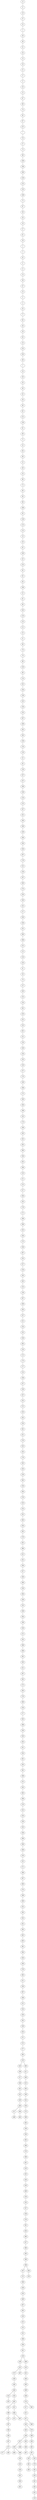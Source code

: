 graph G {
  12;
  8;
  19;
  37;
  25;
  5;
  30;
  46;
  31;
  34;
  13;
  20;
  21;
  17;
  9;
  33;
  15;
  67;
  68;
  74;
  85;
  97;
  137;
  7;
  76;
  57;
  73;
  98;
  109;
  108;
  190;
  129;
  125;
  133;
  148;
  72;
  87;
  38;
  26;
  18;
  27;
  61;
  29;
  2;
  3;
  42;
  6;
  11;
  14;
  36;
  47;
  23;
  0;
  4;
  35;
  77;
  95;
  44;
  28;
  63;
  16;
  152;
  105;
  48;
  1;
  24;
  39;
  50;
  40;
  45;
  56;
  60;
  82;
  121;
  159;
  91;
  99;
  71;
  55;
  94;
  69;
  22;
  49;
  54;
  86;
  75;
  90;
  84;
  96;
  169;
  93;
  128;
  113;
  115;
  10;
  59;
  62;
  100;
  43;
  155;
  65;
  92;
  64;
  106;
  52;
  81;
  80;
  102;
  110;
  122;
  111;
  53;
  51;
  66;
  78;
  79;
  88;
  120;
  89;
  114;
  101;
  104;
  139;
  142;
  130;
  135;
  187;
  189;
  162;
  185;
  136;
  116;
  118;
  32;
  83;
  126;
  107;
  147;
  168;
  138;
  119;
  123;
  167;
  161;
  160;
  166;
  149;
  246;
  164;
  256;
  297;
  179;
  131;
  156;
  197;
  200;
  274;
  250;
  193;
  141;
  117;
  230;
  236;
  231;
  260;
  206;
  215;
  112;
  124;
  143;
  41;
  58;
  70;
  127;
  163;
  132;
  154;
  181;
  220;
  222;
  223;
  201;
  151;
  134;
  140;
  144;
  103;
  150;
  157;
  170;
  146;
  198;
  175;
  180;
  184;
  188;
  145;
  174;
  199;
  183;
  191;
  292;
  300;
  194;
  202;
  208;
  210;
  211;
  213;
  217;
  204;
  192;
  178;
  171;
  186;
  296;
  232;
  244;
  273;
  258;
  267;
  253;
  227;
  218;
  195;
  182;
  153;
  158;
  207;
  209;
  203;
  237;
  221;
  224;
  225;
  228;
  305;
  216;
  172;
  173;
  177;
  214;
  238;
  257;
  239;
  247;
  255;
  272;
  233;
  242;
  254;
  261;
  321;
  270;
  323;
  165;
  176;
  205;
  243;
  229;
  265;
  234;
  304;
  278;
  310;
  314;
  352;
  285;
  334;
  262;
  279;
  291;
  366;
  412;
  241;
  294;
  327;
  240;
  306;
  226;
  284;
  249;
  235;
  248;
  264;
  196;
  259;
  212;
  245;
  288;
  268;
  302;
  293;
  251;
  287;
  282;
  275;
  283;
  276;
  280;
  318;
  277;
  303;
  388;
  326;
  320;
  345;
  351;
  354;
  301;
  263;
  281;
  298;
  315;
  343;
  363;
  308;
  219;
  252;
  316;
  328;
  333;
  338;
  309;
  266;
  269;
  319;
  322;
  271;
  286;
  307;
  360;
  374;
  289;
  290;
  325;
  295;
  332;
  341;
  395;
  402;
  403;
  381;
  364;
  350;
  340;
  378;
  382;
  311;
  359;
  397;
  348;
  312;
  324;
  330;
  342;
  339;
  353;
  371;
  375;
  377;
  385;
  470;
  450;
  299;
  317;
  346;
  361;
  425;
  429;
  400;
  471;
  496;
  494;
  485;
  490;
  411;
  406;
  413;
  393;
  349;
  355;
  356;
  373;
  389;
  365;
  336;
  344;
  392;
  396;
  370;
  399;
  401;
  419;
  432;
  426;
  459;
  408;
  329;
  335;
  337;
  358;
  376;
  391;
  454;
  460;
  427;
  380;
  383;
  368;
  398;
  347;
  372;
  390;
  428;
  424;
  409;
  407;
  405;
  416;
  415;
  313;
  331;
  386;
  394;
  441;
  418;
  438;
  422;
  473;
  449;
  440;
  404;
  414;
  423;
  434;
  465;
  431;
  369;
  357;
  367;
  384;
  436;
  447;
  472;
  477;
  483;
  451;
  468;
  475;
  497;
  487;
  489;
  410;
  452;
  484;
  493;
  499;
  448;
  474;
  417;
  421;
  457;
  443;
  463;
  446;
  437;
  439;
  469;
  488;
  430;
  433;
  458;
  461;
  464;
  481;
  486;
  492;
  466;
  467;
  479;
  498;
  456;
  462;
  387;
  435;
  491;
  495;
  453;
  379;
  362;
  420;
  442;
  445;
  455;
  478;
  480;
  482;
  444;
  476;
   12 -- 8;
   8 -- 19;
   19 -- 37;
   37 -- 25;
   25 -- 5;
   5 -- 30;
   30 -- 46;
   46 -- 31;
   31 -- 34;
   34 -- 13;
   13 -- 20;
   20 -- 21;
   21 -- 17;
   17 -- 9;
   9 -- 33;
   33 -- 15;
   15 -- 67;
   67 -- 68;
   68 -- 74;
   74 -- 85;
   85 -- 97;
   97 -- 137;
   137 -- 7;
   7 -- 76;
   76 -- 57;
   57 -- 73;
   73 -- 98;
   98 -- 109;
   109 -- 108;
   108 -- 190;
   190 -- 129;
   129 -- 125;
   125 -- 133;
   133 -- 148;
   148 -- 72;
   72 -- 87;
   87 -- 38;
   38 -- 26;
   26 -- 18;
   18 -- 27;
   27 -- 61;
   61 -- 29;
   29 -- 2;
   2 -- 3;
   3 -- 42;
   42 -- 6;
   6 -- 11;
   11 -- 14;
   14 -- 36;
   36 -- 47;
   47 -- 23;
   23 -- 0;
   0 -- 4;
   4 -- 35;
   35 -- 77;
   77 -- 95;
   95 -- 44;
   44 -- 28;
   28 -- 63;
   63 -- 16;
   16 -- 152;
   152 -- 105;
   105 -- 48;
   48 -- 1;
   1 -- 24;
   24 -- 39;
   39 -- 50;
   50 -- 40;
   40 -- 45;
   45 -- 56;
   56 -- 60;
   60 -- 82;
   82 -- 121;
   121 -- 159;
   159 -- 91;
   91 -- 99;
   99 -- 71;
   71 -- 55;
   55 -- 94;
   94 -- 69;
   69 -- 22;
   22 -- 49;
   49 -- 54;
   54 -- 86;
   86 -- 75;
   75 -- 90;
   90 -- 84;
   84 -- 96;
   96 -- 169;
   169 -- 93;
   93 -- 128;
   128 -- 113;
   113 -- 115;
   115 -- 10;
   10 -- 59;
   59 -- 62;
   62 -- 100;
   100 -- 43;
   43 -- 155;
   155 -- 65;
   65 -- 92;
   92 -- 64;
   64 -- 106;
   106 -- 52;
   52 -- 81;
   81 -- 80;
   80 -- 102;
   102 -- 110;
   110 -- 122;
   122 -- 111;
   111 -- 53;
   53 -- 51;
   51 -- 66;
   66 -- 78;
   78 -- 79;
   79 -- 88;
   88 -- 120;
   120 -- 89;
   89 -- 114;
   114 -- 101;
   101 -- 104;
   104 -- 139;
   139 -- 142;
   142 -- 130;
   130 -- 135;
   135 -- 187;
   187 -- 189;
   189 -- 162;
   162 -- 185;
   185 -- 136;
   136 -- 116;
   116 -- 118;
   118 -- 32;
   32 -- 83;
   83 -- 126;
   126 -- 107;
   107 -- 147;
   147 -- 168;
   168 -- 138;
   138 -- 119;
   119 -- 123;
   123 -- 167;
   167 -- 161;
   161 -- 160;
   160 -- 166;
   166 -- 149;
   149 -- 246;
   246 -- 164;
   164 -- 256;
   256 -- 297;
   297 -- 179;
   179 -- 131;
   131 -- 156;
   156 -- 197;
   197 -- 200;
   200 -- 274;
   274 -- 250;
   250 -- 193;
   193 -- 141;
   141 -- 117;
   117 -- 230;
   230 -- 236;
   236 -- 231;
   231 -- 260;
   260 -- 206;
   206 -- 215;
   215 -- 112;
   112 -- 124;
   124 -- 143;
   143 -- 41;
   41 -- 58;
   58 -- 70;
   70 -- 127;
   127 -- 163;
   163 -- 132;
   132 -- 154;
   154 -- 181;
   181 -- 220;
   220 -- 222;
   222 -- 223;
   223 -- 201;
   201 -- 151;
   151 -- 134;
   134 -- 140;
   140 -- 144;
   144 -- 103;
   103 -- 150;
   150 -- 157;
   157 -- 170;
   170 -- 146;
   146 -- 198;
   198 -- 175;
   175 -- 180;
   180 -- 184;
   184 -- 188;
   188 -- 145;
   145 -- 174;
   174 -- 199;
   199 -- 183;
   183 -- 191;
   191 -- 292;
   292 -- 300;
   300 -- 194;
   194 -- 202;
   202 -- 208;
   208 -- 210;
   210 -- 211;
   211 -- 213;
   213 -- 217;
   217 -- 204;
   204 -- 192;
   192 -- 178;
   178 -- 171;
   171 -- 186;
   186 -- 296;
   296 -- 232;
   232 -- 244;
   244 -- 273;
   273 -- 258;
   258 -- 267;
   267 -- 253;
   253 -- 227;
   227 -- 218;
   218 -- 195;
   195 -- 182;
   182 -- 153;
   153 -- 158;
   158 -- 207;
   207 -- 209;
   209 -- 203;
   203 -- 237;
   237 -- 221;
   221 -- 224;
   224 -- 225;
   225 -- 228;
   228 -- 305;
   305 -- 216;
   216 -- 172;
   172 -- 173;
   173 -- 177;
   177 -- 214;
   214 -- 238;
   238 -- 257;
   257 -- 239;
   239 -- 247;
   247 -- 255;
   255 -- 272;
   272 -- 233;
   233 -- 242;
   242 -- 254;
   254 -- 261;
   261 -- 321;
   321 -- 270;
   270 -- 323;
   323 -- 165;
   165 -- 176;
   176 -- 205;
   205 -- 243;
   243 -- 229;
   229 -- 265;
   265 -- 234;
   234 -- 304;
   304 -- 278;
   278 -- 310;
   310 -- 314;
   314 -- 352;
   352 -- 285;
   285 -- 334;
   334 -- 262;
   262 -- 279;
   279 -- 291;
   291 -- 366;
   366 -- 412;
   412 -- 241;
   241 -- 294;
   294 -- 327;
   327 -- 240;
   240 -- 306;
   306 -- 226;
   226 -- 284;
   284 -- 249;
   249 -- 235;
   235 -- 248;
   248 -- 264;
   264 -- 196;
   196 -- 259;
   259 -- 212;
   212 -- 245;
   245 -- 288;
   288 -- 268;
   268 -- 302;
   302 -- 293;
   293 -- 251;
   251 -- 287;
   287 -- 282;
   282 -- 275;
   275 -- 283;
   283 -- 276;
   276 -- 280;
   280 -- 318;
   318 -- 277;
   277 -- 303;
   303 -- 388;
   388 -- 326;
   326 -- 320;
   320 -- 345;
   345 -- 351;
   351 -- 354;
   354 -- 301;
   301 -- 263;
   263 -- 281;
   281 -- 298;
   298 -- 315;
   315 -- 343;
   343 -- 363;
   363 -- 308;
   308 -- 219;
   219 -- 252;
   252 -- 316;
   316 -- 328;
   328 -- 333;
   333 -- 338;
   338 -- 309;
   309 -- 266;
   266 -- 269;
   269 -- 319;
   319 -- 322;
   322 -- 271;
   271 -- 286;
   286 -- 307;
   307 -- 360;
   360 -- 374;
   374 -- 289;
   289 -- 290;
   290 -- 325;
   325 -- 295;
   295 -- 332;
   332 -- 341;
   341 -- 395;
   395 -- 402;
   402 -- 403;
   403 -- 381;
   381 -- 364;
   364 -- 350;
   350 -- 340;
   340 -- 378;
   378 -- 382;
   382 -- 311;
   311 -- 359;
   359 -- 397;
   397 -- 348;
   348 -- 312;
   312 -- 324;
   324 -- 330;
   330 -- 342;
   342 -- 339;
   339 -- 353;
   353 -- 371;
   371 -- 375;
   375 -- 377;
   377 -- 385;
   385 -- 470;
   470 -- 450;
   450 -- 299;
   299 -- 317;
   317 -- 346;
   346 -- 361;
   361 -- 425;
   425 -- 429;
   429 -- 400;
   400 -- 471;
   471 -- 496;
   400 -- 494;
   494 -- 485;
   470 -- 490;
   490 -- 411;
   411 -- 406;
   406 -- 413;
   413 -- 393;
   393 -- 349;
   349 -- 355;
   355 -- 356;
   356 -- 373;
   373 -- 389;
   389 -- 365;
   365 -- 336;
   336 -- 344;
   344 -- 392;
   392 -- 396;
   396 -- 370;
   370 -- 399;
   399 -- 401;
   401 -- 419;
   419 -- 432;
   432 -- 426;
   426 -- 459;
   459 -- 408;
   408 -- 329;
   329 -- 335;
   335 -- 337;
   337 -- 358;
   358 -- 376;
   376 -- 391;
   391 -- 454;
   454 -- 460;
   460 -- 427;
   427 -- 380;
   380 -- 383;
   383 -- 368;
   368 -- 398;
   398 -- 347;
   347 -- 372;
   372 -- 390;
   390 -- 428;
   428 -- 424;
   424 -- 409;
   409 -- 407;
   407 -- 405;
   405 -- 416;
   416 -- 415;
   415 -- 313;
   313 -- 331;
   331 -- 386;
   386 -- 394;
   394 -- 441;
   441 -- 418;
   418 -- 438;
   438 -- 422;
   422 -- 473;
   473 -- 449;
   449 -- 440;
   440 -- 404;
   404 -- 414;
   414 -- 423;
   404 -- 434;
   434 -- 465;
   465 -- 431;
   431 -- 369;
   369 -- 357;
   357 -- 367;
   367 -- 384;
   384 -- 436;
   436 -- 447;
   447 -- 472;
   472 -- 477;
   472 -- 483;
   465 -- 451;
   451 -- 468;
   468 -- 475;
   468 -- 497;
   422 -- 487;
   418 -- 489;
   489 -- 410;
   410 -- 452;
   452 -- 484;
   484 -- 493;
   493 -- 499;
   499 -- 448;
   448 -- 474;
   474 -- 417;
   417 -- 421;
   421 -- 457;
   457 -- 443;
   443 -- 463;
   463 -- 446;
   446 -- 437;
   437 -- 439;
   439 -- 469;
   439 -- 488;
   488 -- 430;
   430 -- 433;
   433 -- 458;
   458 -- 461;
   461 -- 464;
   464 -- 481;
   437 -- 486;
   446 -- 492;
   492 -- 466;
   466 -- 467;
   443 -- 479;
   479 -- 498;
   498 -- 456;
   456 -- 462;
   462 -- 387;
   387 -- 435;
   435 -- 491;
   491 -- 495;
   387 -- 453;
   453 -- 379;
   379 -- 362;
   362 -- 420;
   420 -- 442;
   442 -- 445;
   445 -- 455;
   455 -- 478;
   457 -- 480;
   474 -- 482;
   398 -- 444;
   444 -- 476;
}
